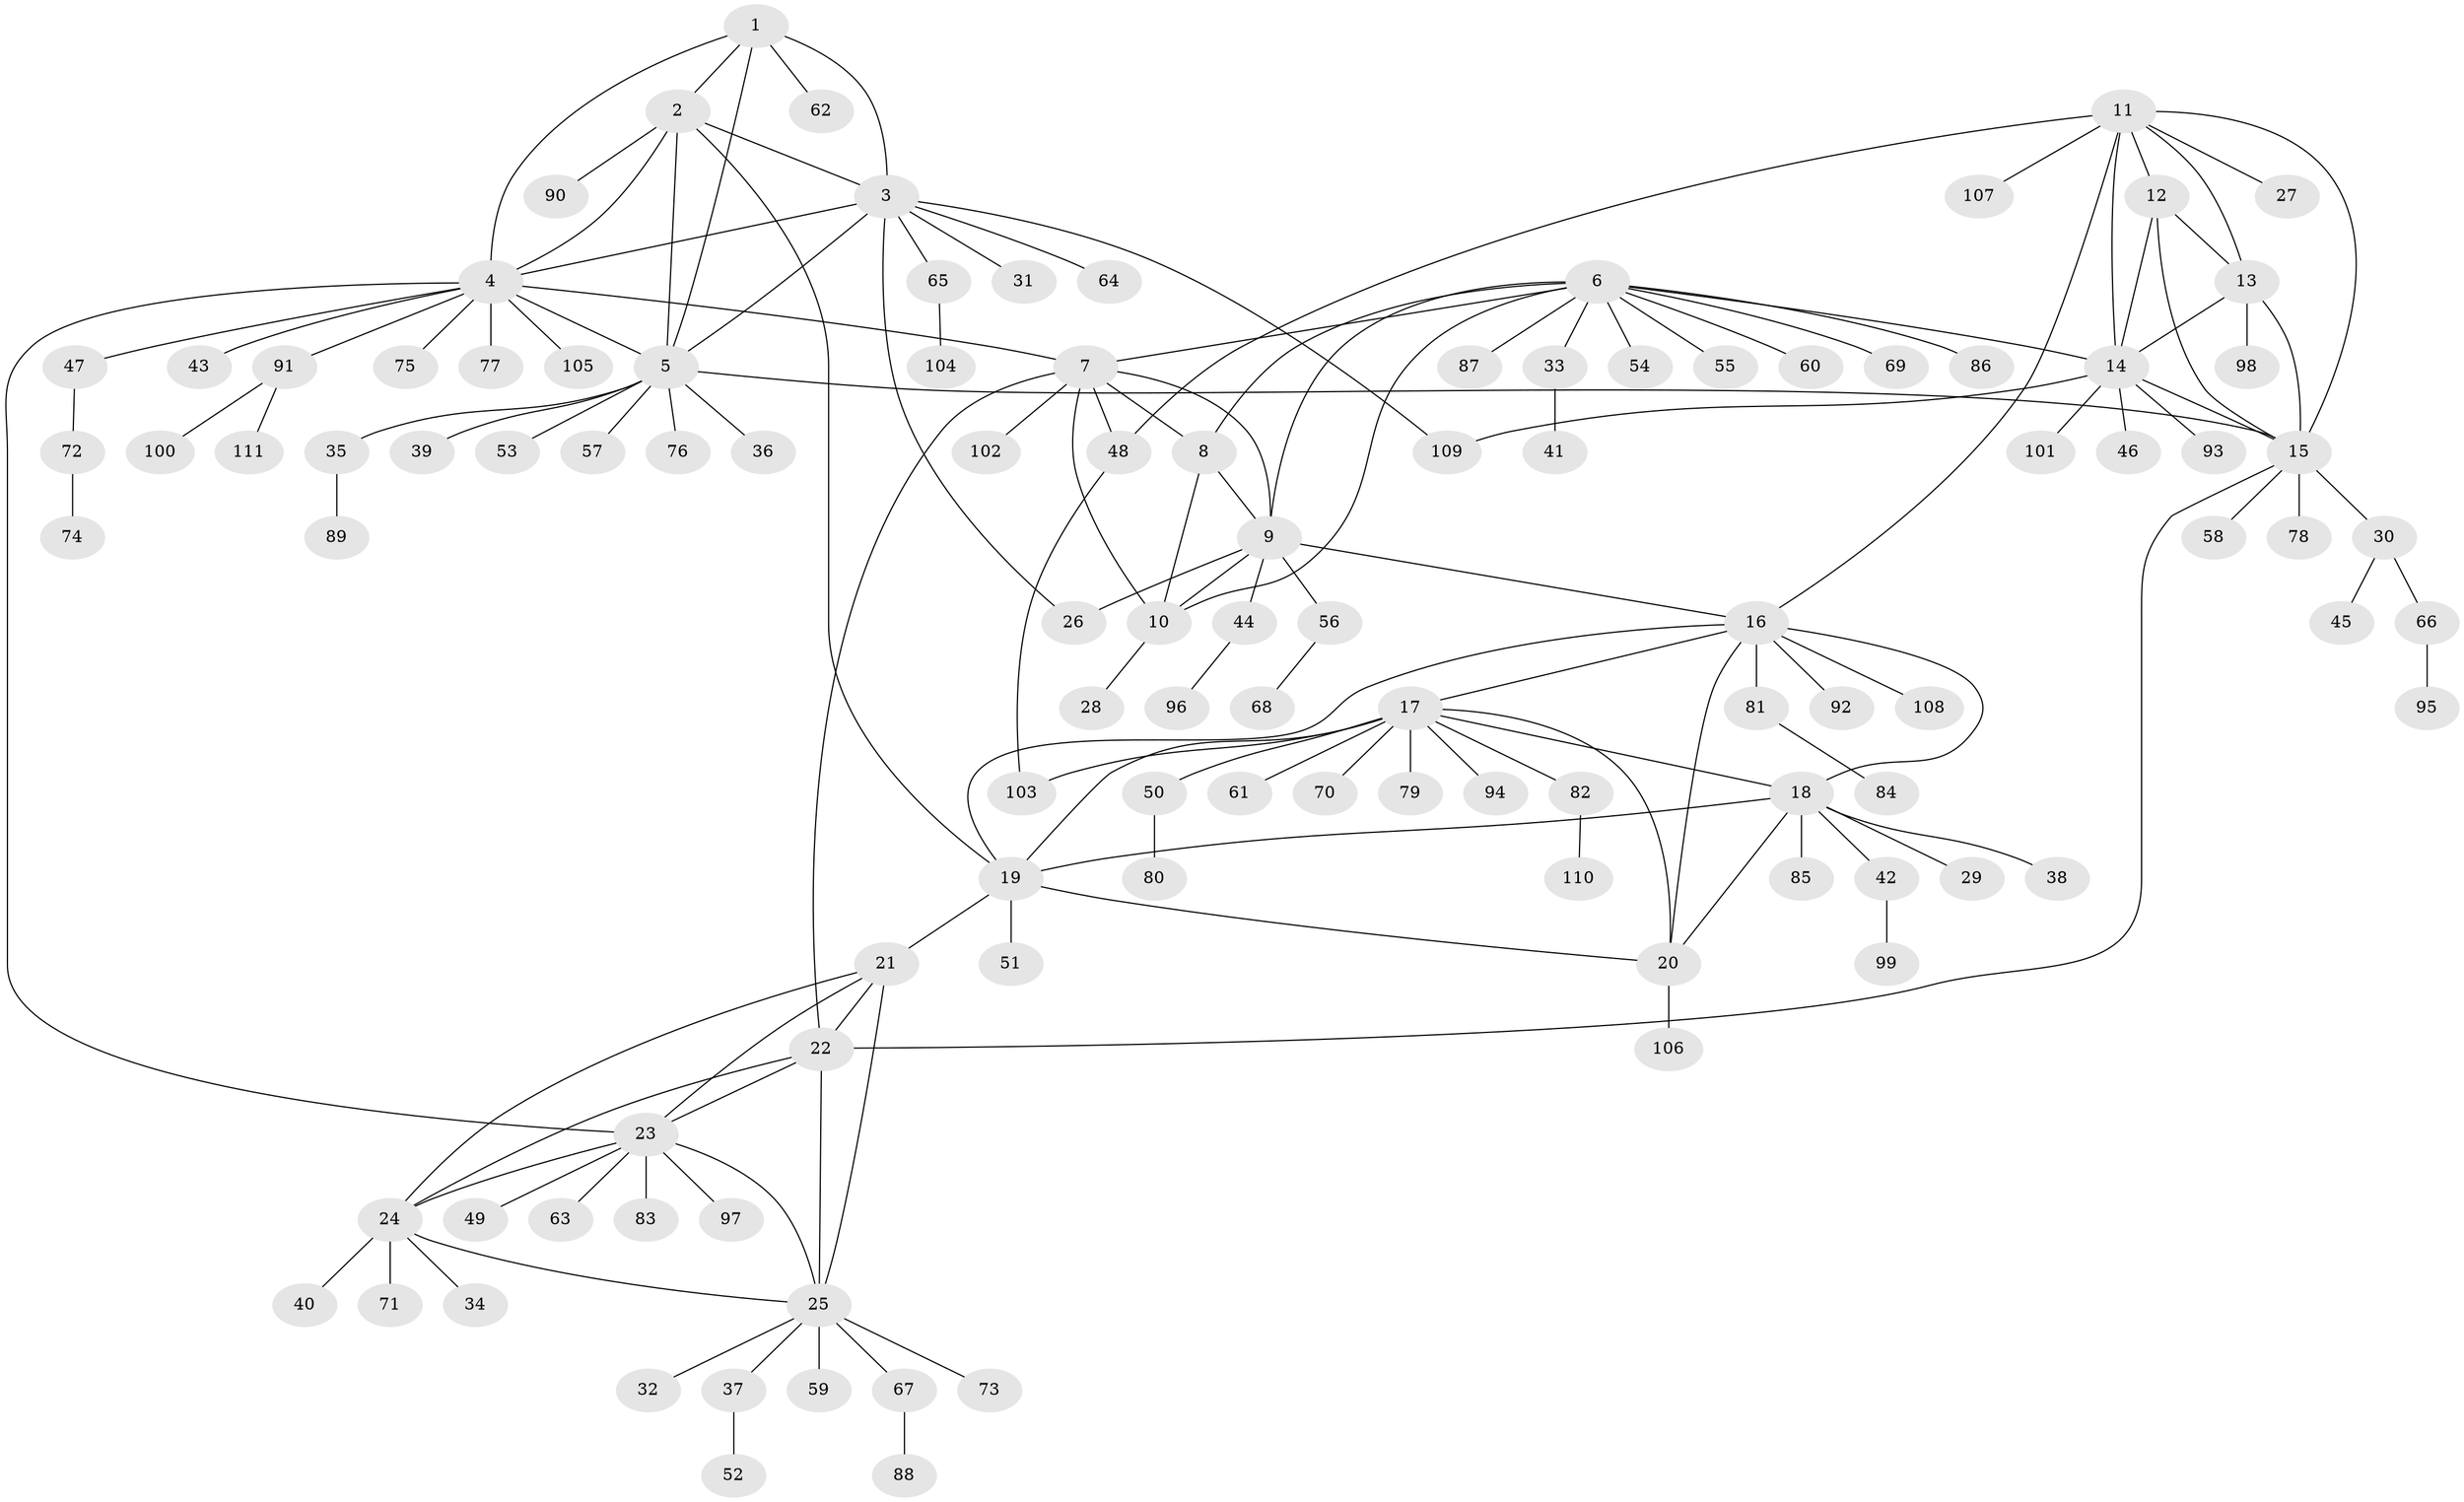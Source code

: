// coarse degree distribution, {10: 0.02857142857142857, 6: 0.11428571428571428, 7: 0.08571428571428572, 3: 0.14285714285714285, 4: 0.05714285714285714, 5: 0.05714285714285714, 1: 0.45714285714285713, 2: 0.05714285714285714}
// Generated by graph-tools (version 1.1) at 2025/52/03/04/25 22:52:45]
// undirected, 111 vertices, 150 edges
graph export_dot {
  node [color=gray90,style=filled];
  1;
  2;
  3;
  4;
  5;
  6;
  7;
  8;
  9;
  10;
  11;
  12;
  13;
  14;
  15;
  16;
  17;
  18;
  19;
  20;
  21;
  22;
  23;
  24;
  25;
  26;
  27;
  28;
  29;
  30;
  31;
  32;
  33;
  34;
  35;
  36;
  37;
  38;
  39;
  40;
  41;
  42;
  43;
  44;
  45;
  46;
  47;
  48;
  49;
  50;
  51;
  52;
  53;
  54;
  55;
  56;
  57;
  58;
  59;
  60;
  61;
  62;
  63;
  64;
  65;
  66;
  67;
  68;
  69;
  70;
  71;
  72;
  73;
  74;
  75;
  76;
  77;
  78;
  79;
  80;
  81;
  82;
  83;
  84;
  85;
  86;
  87;
  88;
  89;
  90;
  91;
  92;
  93;
  94;
  95;
  96;
  97;
  98;
  99;
  100;
  101;
  102;
  103;
  104;
  105;
  106;
  107;
  108;
  109;
  110;
  111;
  1 -- 2;
  1 -- 3;
  1 -- 4;
  1 -- 5;
  1 -- 62;
  2 -- 3;
  2 -- 4;
  2 -- 5;
  2 -- 19;
  2 -- 90;
  3 -- 4;
  3 -- 5;
  3 -- 26;
  3 -- 31;
  3 -- 64;
  3 -- 65;
  3 -- 109;
  4 -- 5;
  4 -- 7;
  4 -- 23;
  4 -- 43;
  4 -- 47;
  4 -- 75;
  4 -- 77;
  4 -- 91;
  4 -- 105;
  5 -- 15;
  5 -- 35;
  5 -- 36;
  5 -- 39;
  5 -- 53;
  5 -- 57;
  5 -- 76;
  6 -- 7;
  6 -- 8;
  6 -- 9;
  6 -- 10;
  6 -- 14;
  6 -- 33;
  6 -- 54;
  6 -- 55;
  6 -- 60;
  6 -- 69;
  6 -- 86;
  6 -- 87;
  7 -- 8;
  7 -- 9;
  7 -- 10;
  7 -- 22;
  7 -- 48;
  7 -- 102;
  8 -- 9;
  8 -- 10;
  9 -- 10;
  9 -- 16;
  9 -- 26;
  9 -- 44;
  9 -- 56;
  10 -- 28;
  11 -- 12;
  11 -- 13;
  11 -- 14;
  11 -- 15;
  11 -- 16;
  11 -- 27;
  11 -- 48;
  11 -- 107;
  12 -- 13;
  12 -- 14;
  12 -- 15;
  13 -- 14;
  13 -- 15;
  13 -- 98;
  14 -- 15;
  14 -- 46;
  14 -- 93;
  14 -- 101;
  14 -- 109;
  15 -- 22;
  15 -- 30;
  15 -- 58;
  15 -- 78;
  16 -- 17;
  16 -- 18;
  16 -- 19;
  16 -- 20;
  16 -- 81;
  16 -- 92;
  16 -- 108;
  17 -- 18;
  17 -- 19;
  17 -- 20;
  17 -- 50;
  17 -- 61;
  17 -- 70;
  17 -- 79;
  17 -- 82;
  17 -- 94;
  17 -- 103;
  18 -- 19;
  18 -- 20;
  18 -- 29;
  18 -- 38;
  18 -- 42;
  18 -- 85;
  19 -- 20;
  19 -- 21;
  19 -- 51;
  20 -- 106;
  21 -- 22;
  21 -- 23;
  21 -- 24;
  21 -- 25;
  22 -- 23;
  22 -- 24;
  22 -- 25;
  23 -- 24;
  23 -- 25;
  23 -- 49;
  23 -- 63;
  23 -- 83;
  23 -- 97;
  24 -- 25;
  24 -- 34;
  24 -- 40;
  24 -- 71;
  25 -- 32;
  25 -- 37;
  25 -- 59;
  25 -- 67;
  25 -- 73;
  30 -- 45;
  30 -- 66;
  33 -- 41;
  35 -- 89;
  37 -- 52;
  42 -- 99;
  44 -- 96;
  47 -- 72;
  48 -- 103;
  50 -- 80;
  56 -- 68;
  65 -- 104;
  66 -- 95;
  67 -- 88;
  72 -- 74;
  81 -- 84;
  82 -- 110;
  91 -- 100;
  91 -- 111;
}
